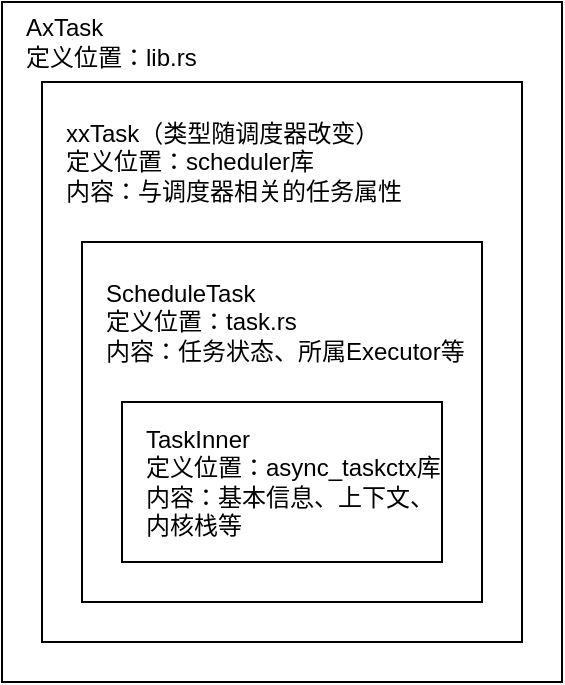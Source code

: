 <mxfile scale="2" border="0">
    <diagram id="nwu4WDFMMCXEYSIrM4b9" name="第 1 页">
        <mxGraphModel dx="671" dy="316" grid="1" gridSize="10" guides="1" tooltips="1" connect="1" arrows="1" fold="1" page="1" pageScale="1" pageWidth="827" pageHeight="1169" math="0" shadow="0">
            <root>
                <mxCell id="0"/>
                <mxCell id="1" parent="0"/>
                <mxCell id="2" value="" style="rounded=0;whiteSpace=wrap;html=1;" vertex="1" parent="1">
                    <mxGeometry x="240" y="40" width="280" height="340" as="geometry"/>
                </mxCell>
                <mxCell id="3" value="" style="rounded=0;whiteSpace=wrap;html=1;" vertex="1" parent="1">
                    <mxGeometry x="260" y="80" width="240" height="280" as="geometry"/>
                </mxCell>
                <mxCell id="4" value="AxTask&lt;br&gt;定义位置：lib.rs" style="text;html=1;strokeColor=none;fillColor=none;align=left;verticalAlign=middle;whiteSpace=wrap;rounded=0;" vertex="1" parent="1">
                    <mxGeometry x="250" y="40" width="120" height="40" as="geometry"/>
                </mxCell>
                <mxCell id="5" value="xxTask（类型随调度器改变）&lt;br&gt;定义位置：scheduler库&lt;br&gt;内容：与调度器相关的任务属性" style="text;html=1;strokeColor=none;fillColor=none;align=left;verticalAlign=middle;whiteSpace=wrap;rounded=0;" vertex="1" parent="1">
                    <mxGeometry x="270" y="80" width="180" height="80" as="geometry"/>
                </mxCell>
                <mxCell id="6" value="" style="rounded=0;whiteSpace=wrap;html=1;" vertex="1" parent="1">
                    <mxGeometry x="280" y="160" width="200" height="180" as="geometry"/>
                </mxCell>
                <mxCell id="7" value="ScheduleTask&lt;br&gt;定义位置：task.rs&lt;br&gt;内容：任务状态、所属Executor等" style="text;html=1;strokeColor=none;fillColor=none;align=left;verticalAlign=middle;whiteSpace=wrap;rounded=0;" vertex="1" parent="1">
                    <mxGeometry x="290" y="160" width="190" height="80" as="geometry"/>
                </mxCell>
                <mxCell id="8" value="" style="rounded=0;whiteSpace=wrap;html=1;" vertex="1" parent="1">
                    <mxGeometry x="300" y="240" width="160" height="80" as="geometry"/>
                </mxCell>
                <mxCell id="9" value="TaskInner&lt;br&gt;定义位置：async_taskctx库&lt;br&gt;内容：基本信息、上下文、内核栈等" style="text;html=1;strokeColor=none;fillColor=none;align=left;verticalAlign=middle;whiteSpace=wrap;rounded=0;" vertex="1" parent="1">
                    <mxGeometry x="310" y="240" width="150" height="80" as="geometry"/>
                </mxCell>
            </root>
        </mxGraphModel>
    </diagram>
</mxfile>